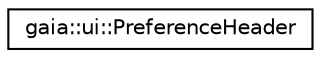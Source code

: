 digraph G
{
  edge [fontname="Helvetica",fontsize="10",labelfontname="Helvetica",labelfontsize="10"];
  node [fontname="Helvetica",fontsize="10",shape=record];
  rankdir=LR;
  Node1 [label="gaia::ui::PreferenceHeader",height=0.2,width=0.4,color="black", fillcolor="white", style="filled",URL="$d5/d4e/classgaia_1_1ui_1_1_preference_header.html",tooltip="Description of a single Header item that the user can select."];
}
